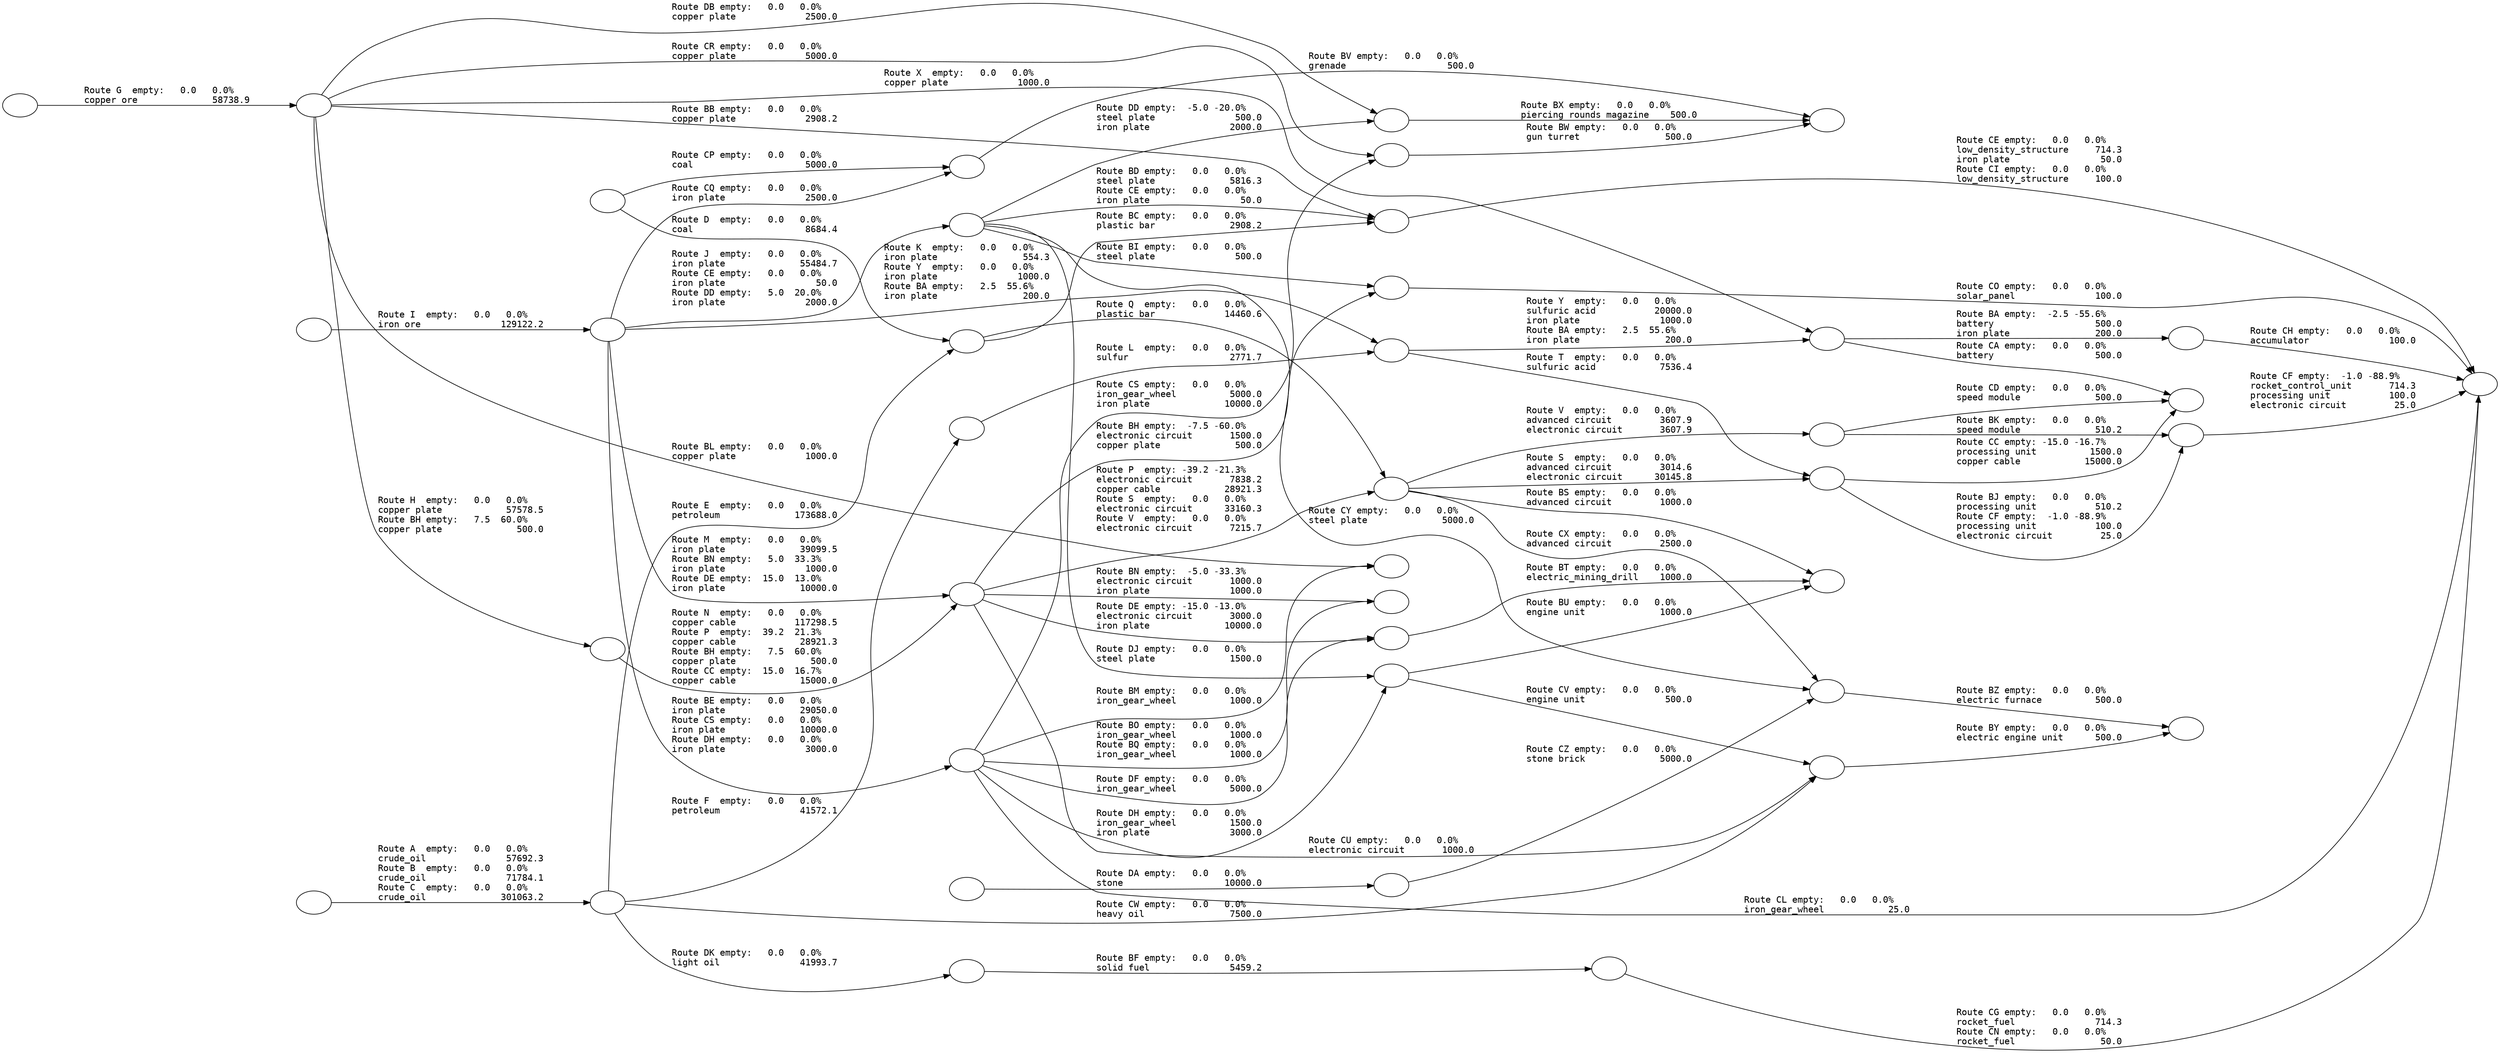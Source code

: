 digraph {
	graph [ranksep=2.0]
	graph [rankdir=LR]
	node [fontname=courier]
	edge [fontname=courier]
	production_science_pack [label="" image="image/Production_science_pack.png" pos="8.810349957800957,16.43582207270542!"]
	mine_iron_ore [label="" image="image/Iron_ore.png" pos="6.1870256351938835,5.282997537165016!"]
	science_pack_3 [label="" image="image/Science_pack_3.png" pos="6.855953686420685,15.532978233186945!"]
	low_density_structure [label="" image="image/Low_density_structure.png" pos="13.468667852091524,11.574141172828883!"]
	battery [label="" image="image/Battery.png" pos="6.647123780234362,7.510677791622337!"]
	iron_plate [label="" image="image/Iron_plate.png" pos="2.739852922432457,11.794084776042167!"]
	engine_unit [label="" image="image/Engine_unit.png" pos="1.9410420616261908,3.6291523404911645!"]
	advanced_oil_processing [label="" image="image/Heavy_oil.png" pos="14.913723125591423,3.4865389508125446!"]
	stone_brick [label="" image="image/Stone_brick.png" pos="4.828834765365136,19.86297036541286!"]
	accumulator [label="" image="image/Accumulator.png" pos="13.055101358494557,2.9452529287404725!"]
	piercing_rounds_magazine [label="" image="image/Piercing_rounds_magazine.png" pos="13.205168321610092,18.05850695172596!"]
	sulfuric_acid [label="" image="image/Sulfuric_acid.png" pos="3.1844547393035043,0.8788822729713398!"]
	mine_coal [label="" image="image/Coal.png" pos="12.334074777450493,0.6763732936491768!"]
	electric_furnace [label="" image="image/Electric_furnace.png" pos="4.612660617045481,16.748934492852847!"]
	satellite_launch [label="" image="image/Space_science_pack.png" pos="1.320899691426099,14.301828997173642!"]
	gun_turret [label="" image="image/Gun_turret.png" pos="11.349689451719888,1.425821970937311!"]
	grenade [label="" image="image/Grenade.png" pos="13.262078539506271,13.312249499230598!"]
	steel_plate [label="" image="image/Steel_plate.png" pos="6.134424996567795,6.915916525565257!"]
	iron_gear_wheel [label="" image="image/Iron_gear_wheel.png" pos="17.135245589619636,13.499754855471783!"]
	mine_crude_oil [label="" image="image/Crude_oil.png" pos="14.830477379760767,13.803986134399596!"]
	copper_cable [label="" image="image/Copper_cable.png" pos="18.397053004374833,0.07930966934595535!"]
	electric_engine_unit [label="" image="image/Electric_engine_unit.png" pos="9.01508294983449,11.274643601602994!"]
	advanced_circuit [label="" image="image/Advanced_circuit.png" pos="4.909586204260273,20.660756074450873!"]
	military_science_pack [label="" image="image/Military_science_pack.png" pos="15.579479540946691,16.511682716284774!"]
	science_pack_2 [label="" image="image/Science_pack_2.png" pos="19.598121577923884,15.165077040812697!"]
	light_oil_to_solid_fuel [label="" image="image/Solid_fuel.png" pos="6.5082748272867335,14.340260560991698!"]
	electronic_circuit [label="" image="image/Electronic_circuit.png" pos="10.094312588336074,18.933987465999678!"]
	sulfur [label="" image="image/Sulfur.png" pos="18.247685258272103,19.049693502843454!"]
	mine_stone [label="" image="image/Stone.png" pos="3.4104000036258957,9.643151919520733!"]
	solar_panel [label="" image="image/Solar_panel.png" pos="7.826073205777592,15.980498242529938!"]
	electric_mining_drill [label="" image="image/Electric_mining_drill.png" pos="9.765449023062251,15.853595540559411!"]
	rocket_control_unit [label="" image="image/Rocket_control_unit.png" pos="10.722401234961302,3.3989100988005383!"]
	science_pack_1 [label="" image="image/Science_pack_1.png" pos="13.309359220724136,3.4808160210601433!"]
	high_tech_science_pack [label="" image="image/High_tech_science_pack.png" pos="13.384192754176668,12.007536080919458!"]
	processing_unit [label="" image="image/Processing_unit.png" pos="11.93811314971313,20.661865016124263!"]
	copper_plate [label="" image="image/Copper_plate.png" pos="18.946099544478198,14.872022060941905!"]
	speed_module_1 [label="" image="image/Speed_module.png" pos="10.01282148345432,6.753304123661757!"]
	mine_copper_ore [label="" image="image/Copper_ore.png" pos="8.675946118351488,15.862271950679364!"]
	rocket_fuel [label="" image="image/Rocket_fuel.png" pos="12.645134699202941,19.46446586344887!"]
	plastic_bar [label="" image="image/Plastic_bar.png" pos="9.391275500114688,8.692660917047139!"]
		mine_crude_oil -> advanced_oil_processing [label="Route A  empty:   0.0   0.0%\lcrude_oil               57692.3\lRoute B  empty:   0.0   0.0%\lcrude_oil               71784.1\lRoute C  empty:   0.0   0.0%\lcrude_oil              301063.2"]
		mine_coal -> plastic_bar [label="Route D  empty:   0.0   0.0%\lcoal                     8684.4"]
		advanced_oil_processing -> plastic_bar [label="Route E  empty:   0.0   0.0%\lpetroleum              173688.0"]
		advanced_oil_processing -> sulfur [label="Route F  empty:   0.0   0.0%\lpetroleum               41572.1"]
		mine_copper_ore -> copper_plate [label="Route G  empty:   0.0   0.0%\lcopper ore              58738.9"]
		copper_plate -> copper_cable [label="Route H  empty:   0.0   0.0%\lcopper plate            57578.5\lRoute BH empty:   7.5  60.0%\lcopper plate              500.0"]
		mine_iron_ore -> iron_plate [label="Route I  empty:   0.0   0.0%\liron ore               129122.2"]
		iron_plate -> steel_plate [label="Route J  empty:   0.0   0.0%\liron plate              55484.7\lRoute CE empty:   0.0   0.0%\liron plate                 50.0\lRoute DD empty:   5.0  20.0%\liron plate               2000.0"]
		iron_plate -> sulfuric_acid [label="Route K  empty:   0.0   0.0%\liron plate                554.3\lRoute Y  empty:   0.0   0.0%\liron plate               1000.0\lRoute BA empty:   2.5  55.6%\liron plate                200.0"]
		sulfur -> sulfuric_acid [label="Route L  empty:   0.0   0.0%\lsulfur                   2771.7"]
		iron_plate -> electronic_circuit [label="Route M  empty:   0.0   0.0%\liron plate              39099.5\lRoute BN empty:   5.0  33.3%\liron plate               1000.0\lRoute DE empty:  15.0  13.0%\liron plate              10000.0"]
		copper_cable -> electronic_circuit [label="Route N  empty:   0.0   0.0%\lcopper cable           117298.5\lRoute P  empty:  39.2  21.3%\lcopper cable            28921.3\lRoute BH empty:   7.5  60.0%\lcopper plate              500.0\lRoute CC empty:  15.0  16.7%\lcopper cable            15000.0"]
		electronic_circuit -> advanced_circuit [label="Route P  empty: -39.2 -21.3%\lelectronic circuit       7838.2\lcopper cable            28921.3\lRoute S  empty:   0.0   0.0%\lelectronic circuit      33160.3\lRoute V  empty:   0.0   0.0%\lelectronic circuit       7215.7"]
		plastic_bar -> advanced_circuit [label="Route Q  empty:   0.0   0.0%\lplastic bar             14460.6"]
		advanced_circuit -> processing_unit [label="Route S  empty:   0.0   0.0%\ladvanced circuit         3014.6\lelectronic circuit      30145.8"]
		sulfuric_acid -> processing_unit [label="Route T  empty:   0.0   0.0%\lsulfuric acid            7536.4"]
		advanced_circuit -> speed_module_1 [label="Route V  empty:   0.0   0.0%\ladvanced circuit         3607.9\lelectronic circuit       3607.9"]
		copper_plate -> battery [label="Route X  empty:   0.0   0.0%\lcopper plate             1000.0"]
		sulfuric_acid -> battery [label="Route Y  empty:   0.0   0.0%\lsulfuric acid           20000.0\liron plate               1000.0\lRoute BA empty:   2.5  55.6%\liron plate                200.0"]
		battery -> accumulator [label="Route BA empty:  -2.5 -55.6%\lbattery                   500.0\liron plate                200.0"]
		copper_plate -> low_density_structure [label="Route BB empty:   0.0   0.0%\lcopper plate             2908.2"]
		plastic_bar -> low_density_structure [label="Route BC empty:   0.0   0.0%\lplastic bar              2908.2"]
		steel_plate -> low_density_structure [label="Route BD empty:   0.0   0.0%\lsteel plate              5816.3\lRoute CE empty:   0.0   0.0%\liron plate                 50.0"]
		iron_plate -> iron_gear_wheel [label="Route BE empty:   0.0   0.0%\liron plate              29050.0\lRoute CS empty:   0.0   0.0%\liron plate              10000.0\lRoute DH empty:   0.0   0.0%\liron plate               3000.0"]
		light_oil_to_solid_fuel -> rocket_fuel [label="Route BF empty:   0.0   0.0%\lsolid fuel               5459.2"]
		electronic_circuit -> solar_panel [label="Route BH empty:  -7.5 -60.0%\lelectronic circuit       1500.0\lcopper plate              500.0"]
		steel_plate -> solar_panel [label="Route BI empty:   0.0   0.0%\lsteel plate               500.0"]
		processing_unit -> rocket_control_unit [label="Route BJ empty:   0.0   0.0%\lprocessing unit           510.2\lRoute CF empty:  -1.0 -88.9%\lprocessing unit           100.0\lelectronic circuit         25.0"]
		speed_module_1 -> rocket_control_unit [label="Route BK empty:   0.0   0.0%\lspeed module              510.2"]
		copper_plate -> science_pack_1 [label="Route BL empty:   0.0   0.0%\lcopper plate             1000.0"]
		iron_gear_wheel -> science_pack_1 [label="Route BM empty:   0.0   0.0%\liron_gear_wheel          1000.0"]
		electronic_circuit -> science_pack_2 [label="Route BN empty:  -5.0 -33.3%\lelectronic circuit       1000.0\liron plate               1000.0"]
		iron_gear_wheel -> science_pack_2 [label="Route BO empty:   0.0   0.0%\liron_gear_wheel          1000.0\lRoute BQ empty:   0.0   0.0%\liron_gear_wheel          1000.0"]
		advanced_circuit -> science_pack_3 [label="Route BS empty:   0.0   0.0%\ladvanced circuit         1000.0"]
		electric_mining_drill -> science_pack_3 [label="Route BT empty:   0.0   0.0%\lelectric_mining_drill    1000.0"]
		engine_unit -> science_pack_3 [label="Route BU empty:   0.0   0.0%\lengine unit              1000.0"]
		grenade -> military_science_pack [label="Route BV empty:   0.0   0.0%\lgrenade                   500.0"]
		gun_turret -> military_science_pack [label="Route BW empty:   0.0   0.0%\lgun turret                500.0"]
		piercing_rounds_magazine -> military_science_pack [label="Route BX empty:   0.0   0.0%\lpiercing rounds magazine    500.0"]
		electric_engine_unit -> production_science_pack [label="Route BY empty:   0.0   0.0%\lelectric engine unit      500.0"]
		electric_furnace -> production_science_pack [label="Route BZ empty:   0.0   0.0%\lelectric furnace          500.0"]
		battery -> high_tech_science_pack [label="Route CA empty:   0.0   0.0%\lbattery                   500.0"]
		processing_unit -> high_tech_science_pack [label="Route CC empty: -15.0 -16.7%\lprocessing unit          1500.0\lcopper cable            15000.0"]
		speed_module_1 -> high_tech_science_pack [label="Route CD empty:   0.0   0.0%\lspeed module              500.0"]
		low_density_structure -> satellite_launch [label="Route CE empty:   0.0   0.0%\llow_density_structure     714.3\liron plate                 50.0\lRoute CI empty:   0.0   0.0%\llow_density_structure     100.0"]
		rocket_control_unit -> satellite_launch [label="Route CF empty:  -1.0 -88.9%\lrocket_control_unit       714.3\lprocessing unit           100.0\lelectronic circuit         25.0"]
		rocket_fuel -> satellite_launch [label="Route CG empty:   0.0   0.0%\lrocket_fuel               714.3\lRoute CN empty:   0.0   0.0%\lrocket_fuel                50.0"]
		accumulator -> satellite_launch [label="Route CH empty:   0.0   0.0%\laccumulator               100.0"]
		iron_gear_wheel -> satellite_launch [label="Route CL empty:   0.0   0.0%\liron_gear_wheel            25.0"]
		solar_panel -> satellite_launch [label="Route CO empty:   0.0   0.0%\lsolar_panel               100.0"]
		mine_coal -> grenade [label="Route CP empty:   0.0   0.0%\lcoal                     5000.0"]
		iron_plate -> grenade [label="Route CQ empty:   0.0   0.0%\liron plate               2500.0"]
		copper_plate -> gun_turret [label="Route CR empty:   0.0   0.0%\lcopper plate             5000.0"]
		iron_gear_wheel -> gun_turret [label="Route CS empty:   0.0   0.0%\liron_gear_wheel          5000.0\liron plate              10000.0"]
		electronic_circuit -> electric_engine_unit [label="Route CU empty:   0.0   0.0%\lelectronic circuit       1000.0"]
		engine_unit -> electric_engine_unit [label="Route CV empty:   0.0   0.0%\lengine unit               500.0"]
		advanced_oil_processing -> electric_engine_unit [label="Route CW empty:   0.0   0.0%\lheavy oil                7500.0"]
		advanced_circuit -> electric_furnace [label="Route CX empty:   0.0   0.0%\ladvanced circuit         2500.0"]
		steel_plate -> electric_furnace [label="Route CY empty:   0.0   0.0%\lsteel plate              5000.0"]
		stone_brick -> electric_furnace [label="Route CZ empty:   0.0   0.0%\lstone brick              5000.0"]
		mine_stone -> stone_brick [label="Route DA empty:   0.0   0.0%\lstone                   10000.0"]
		copper_plate -> piercing_rounds_magazine [label="Route DB empty:   0.0   0.0%\lcopper plate             2500.0"]
		steel_plate -> piercing_rounds_magazine [label="Route DD empty:  -5.0 -20.0%\lsteel plate               500.0\liron plate               2000.0"]
		electronic_circuit -> electric_mining_drill [label="Route DE empty: -15.0 -13.0%\lelectronic circuit       3000.0\liron plate              10000.0"]
		iron_gear_wheel -> electric_mining_drill [label="Route DF empty:   0.0   0.0%\liron_gear_wheel          5000.0"]
		iron_gear_wheel -> engine_unit [label="Route DH empty:   0.0   0.0%\liron_gear_wheel          1500.0\liron plate               3000.0"]
		steel_plate -> engine_unit [label="Route DJ empty:   0.0   0.0%\lsteel plate              1500.0"]
		advanced_oil_processing -> light_oil_to_solid_fuel [label="Route DK empty:   0.0   0.0%\llight oil               41993.7"]
}